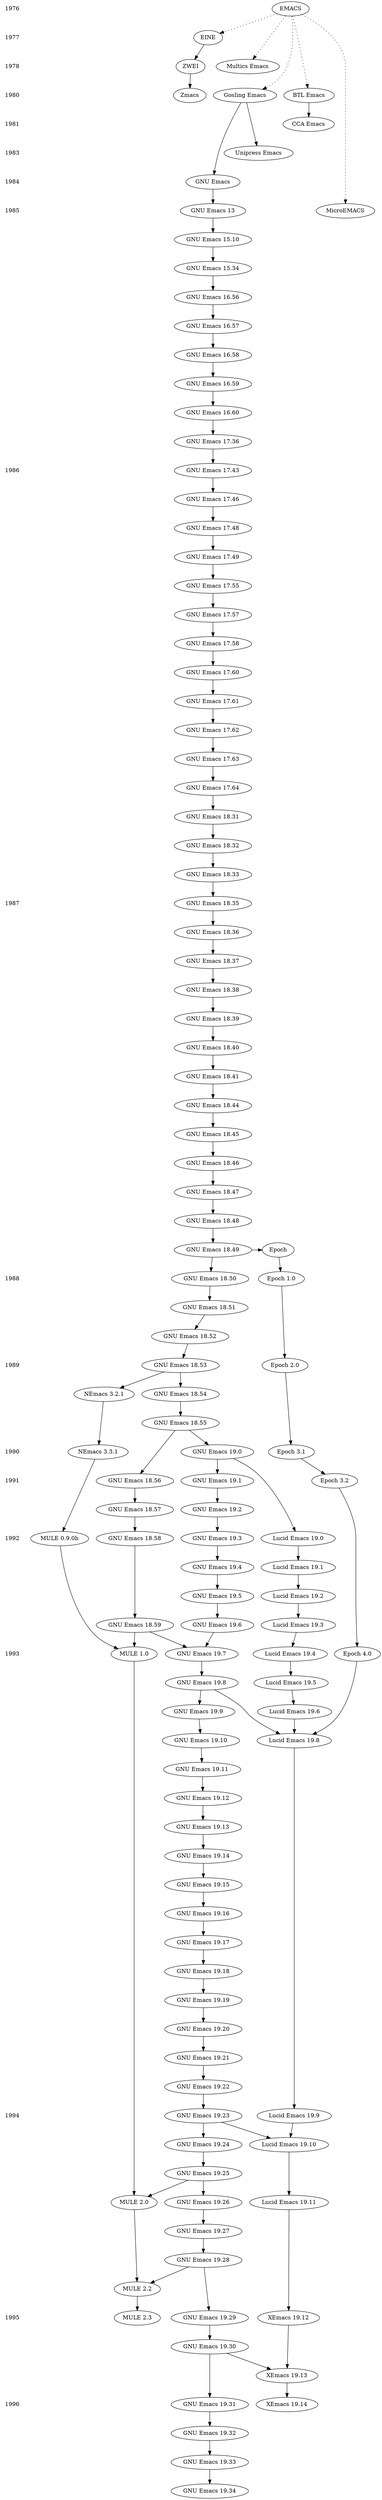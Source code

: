 digraph Emacs {

  {
    node [shape=plaintext]
    1976 -> 1977 -> 1978 -> 1980 -> 1981 -> 1983 -> 1984 -> 1985 -> 1986
    -> 1987 -> 1988 -> 1989 -> 1990 -> 1991 -> 1992 -> 1993 -> 1994 -> 1995
    -> 1996 [style=invis];
  }

  {
    EMACS;
    EINE -> ZWEI -> Zmacs;
    "Multics Emacs";
    "Gosling Emacs" -> "GNU Emacs";
    "Gosling Emacs" -> "Unipress Emacs";
    "BTL Emacs" -> "CCA Emacs";
    "GNU Emacs" -> "GNU Emacs 13" -> "GNU Emacs 15.10" -> "GNU Emacs 15.34"
    -> "GNU Emacs 16.56" -> "GNU Emacs 16.57" -> "GNU Emacs 16.58"
    -> "GNU Emacs 16.59" -> "GNU Emacs 16.60" -> "GNU Emacs 17.36"
    -> "GNU Emacs 17.43" -> "GNU Emacs 17.46" -> "GNU Emacs 17.48"
    -> "GNU Emacs 17.49" -> "GNU Emacs 17.55" -> "GNU Emacs 17.57"
    -> "GNU Emacs 17.58" -> "GNU Emacs 17.60" -> "GNU Emacs 17.61"
    -> "GNU Emacs 17.62" -> "GNU Emacs 17.63" -> "GNU Emacs 17.64"
    -> "GNU Emacs 18.31" -> "GNU Emacs 18.32" -> "GNU Emacs 18.33"
    -> "GNU Emacs 18.35"
    -> "GNU Emacs 18.36"
    -> "GNU Emacs 18.37"
    -> "GNU Emacs 18.38"
    -> "GNU Emacs 18.39"
    -> "GNU Emacs 18.40"
    -> "GNU Emacs 18.41"
    -> "GNU Emacs 18.44"
    -> "GNU Emacs 18.45"
    -> "GNU Emacs 18.46"
    -> "GNU Emacs 18.47"
    -> "GNU Emacs 18.48"
    -> "GNU Emacs 18.49"
    -> "GNU Emacs 18.50"
    -> "GNU Emacs 18.51"
    -> "GNU Emacs 18.52"
    -> "GNU Emacs 18.53"
    -> "GNU Emacs 18.54"
    -> "GNU Emacs 18.55"
    -> "GNU Emacs 18.56"
    -> "GNU Emacs 18.57"
    -> "GNU Emacs 18.58"
    -> "GNU Emacs 18.59"
    -> "GNU Emacs 19.7"
    -> "GNU Emacs 19.8"
    -> "GNU Emacs 19.9"
    -> "GNU Emacs 19.10"
    -> "GNU Emacs 19.11"
    -> "GNU Emacs 19.12"
    -> "GNU Emacs 19.13"
    -> "GNU Emacs 19.14"
    -> "GNU Emacs 19.15"
    -> "GNU Emacs 19.16"
    -> "GNU Emacs 19.17"
    -> "GNU Emacs 19.18"
    -> "GNU Emacs 19.19"
    -> "GNU Emacs 19.20"
    -> "GNU Emacs 19.21"
    -> "GNU Emacs 19.22"
    -> "GNU Emacs 19.23"
    -> "GNU Emacs 19.24"
    -> "GNU Emacs 19.25"
    -> "GNU Emacs 19.26"
    -> "GNU Emacs 19.27"
    -> "GNU Emacs 19.28"
    -> "GNU Emacs 19.29"
    -> "GNU Emacs 19.30"
    -> "GNU Emacs 19.31"
    -> "GNU Emacs 19.32"
    -> "GNU Emacs 19.33"
    -> "GNU Emacs 19.34";
    "GNU Emacs 18.49" -> Epoch -> "Epoch 1.0" -> "Epoch 2.0" -> "Epoch 3.1"
    -> "Epoch 3.2" -> "Epoch 4.0";
    "GNU Emacs 18.53" -> "NEmacs 3.2.1" -> "NEmacs 3.3.1" -> "MULE 0.9.0b"
    -> "MULE 1.0" -> "MULE 2.0" -> "MULE 2.2" -> "MULE 2.3";
    "GNU Emacs 18.55" -> "GNU Emacs 19.0" -> "GNU Emacs 19.1"
    -> "GNU Emacs 19.2" -> "GNU Emacs 19.3" -> "GNU Emacs 19.4"
    -> "GNU Emacs 19.5" -> "GNU Emacs 19.6" -> "GNU Emacs 19.7";
    "GNU Emacs 19.0" -> "Lucid Emacs 19.0" -> "Lucid Emacs 19.1"
    -> "Lucid Emacs 19.2"-> "Lucid Emacs 19.3"-> "Lucid Emacs 19.4"
    -> "Lucid Emacs 19.5"-> "Lucid Emacs 19.6"-> "Lucid Emacs 19.8"
    -> "Lucid Emacs 19.9"-> "Lucid Emacs 19.10"-> "Lucid Emacs 19.11"
    -> "XEmacs 19.12" -> "XEmacs 19.13"-> "XEmacs 19.14";
    "GNU Emacs 18.59" -> "MULE 1.0";
    "GNU Emacs 19.25" -> "MULE 2.0";
    "GNU Emacs 19.28" -> "MULE 2.2";
    "Epoch 4.0" -> "Lucid Emacs 19.8";
    "GNU Emacs 19.8" -> "Lucid Emacs 19.8";
    "GNU Emacs 19.23" -> "Lucid Emacs 19.10";
    "GNU Emacs 19.30" -> "XEmacs 19.13";
    MicroEMACS;

    EMACS -> EINE [style=dotted];
    EMACS -> "Multics Emacs" [style=dotted];
    EMACS -> "Gosling Emacs" [style=dotted];
    EMACS -> "BTL Emacs" [style=dotted];
    EMACS -> "MicroEMACS" [style=dotted];
  }

  { rank=same; 1976; EMACS; }
  { rank=same; 1977; EINE; }
  { rank=same; 1978; "Multics Emacs"; ZWEI; }
  { rank=same; 1980; Zmacs; "Gosling Emacs"; "BTL Emacs"; }
  { rank=same; 1981; "CCA Emacs"; }
  { rank=same; 1983; "Unipress Emacs"; }
  { rank=same; 1984; "GNU Emacs"; }
  { rank=same; 1985; "GNU Emacs 13"; MicroEMACS; }
  { rank=same; 1986; "GNU Emacs 17.43"; }
  { rank=same; 1987; "GNU Emacs 18.35"; }
  { rank=same;       "GNU Emacs 18.49"; Epoch; }
  { rank=same; 1988; "GNU Emacs 18.50"; "Epoch 1.0" }
  { rank=same; 1989; "GNU Emacs 18.53"; "Epoch 2.0"; }
  { rank=same;       "GNU Emacs 18.54"; "NEmacs 3.2.1"; }
  { rank=same; 1990; "GNU Emacs 19.0";  "Epoch 3.1"; "NEmacs 3.3.1"; }
  { rank=same; 1991; "GNU Emacs 18.56"; }
  { rank=same; 1992; "GNU Emacs 18.58"; "Lucid Emacs 19.0"; "MULE 0.9.0b"; }
  { rank=same; 1993; "GNU Emacs 19.7"; "Lucid Emacs 19.4"; "MULE 1.0"; }
  { rank=same; 1994; "GNU Emacs 19.23"; "Lucid Emacs 19.9"; }
  { rank=same;       "GNU Emacs 19.26"; "MULE 2.0"; }
  { rank=same; 1995; "GNU Emacs 19.29"; "XEmacs 19.12"; "MULE 2.3"; }
  { rank=same; 1996; "GNU Emacs 19.31"; "XEmacs 19.14"; }
}
